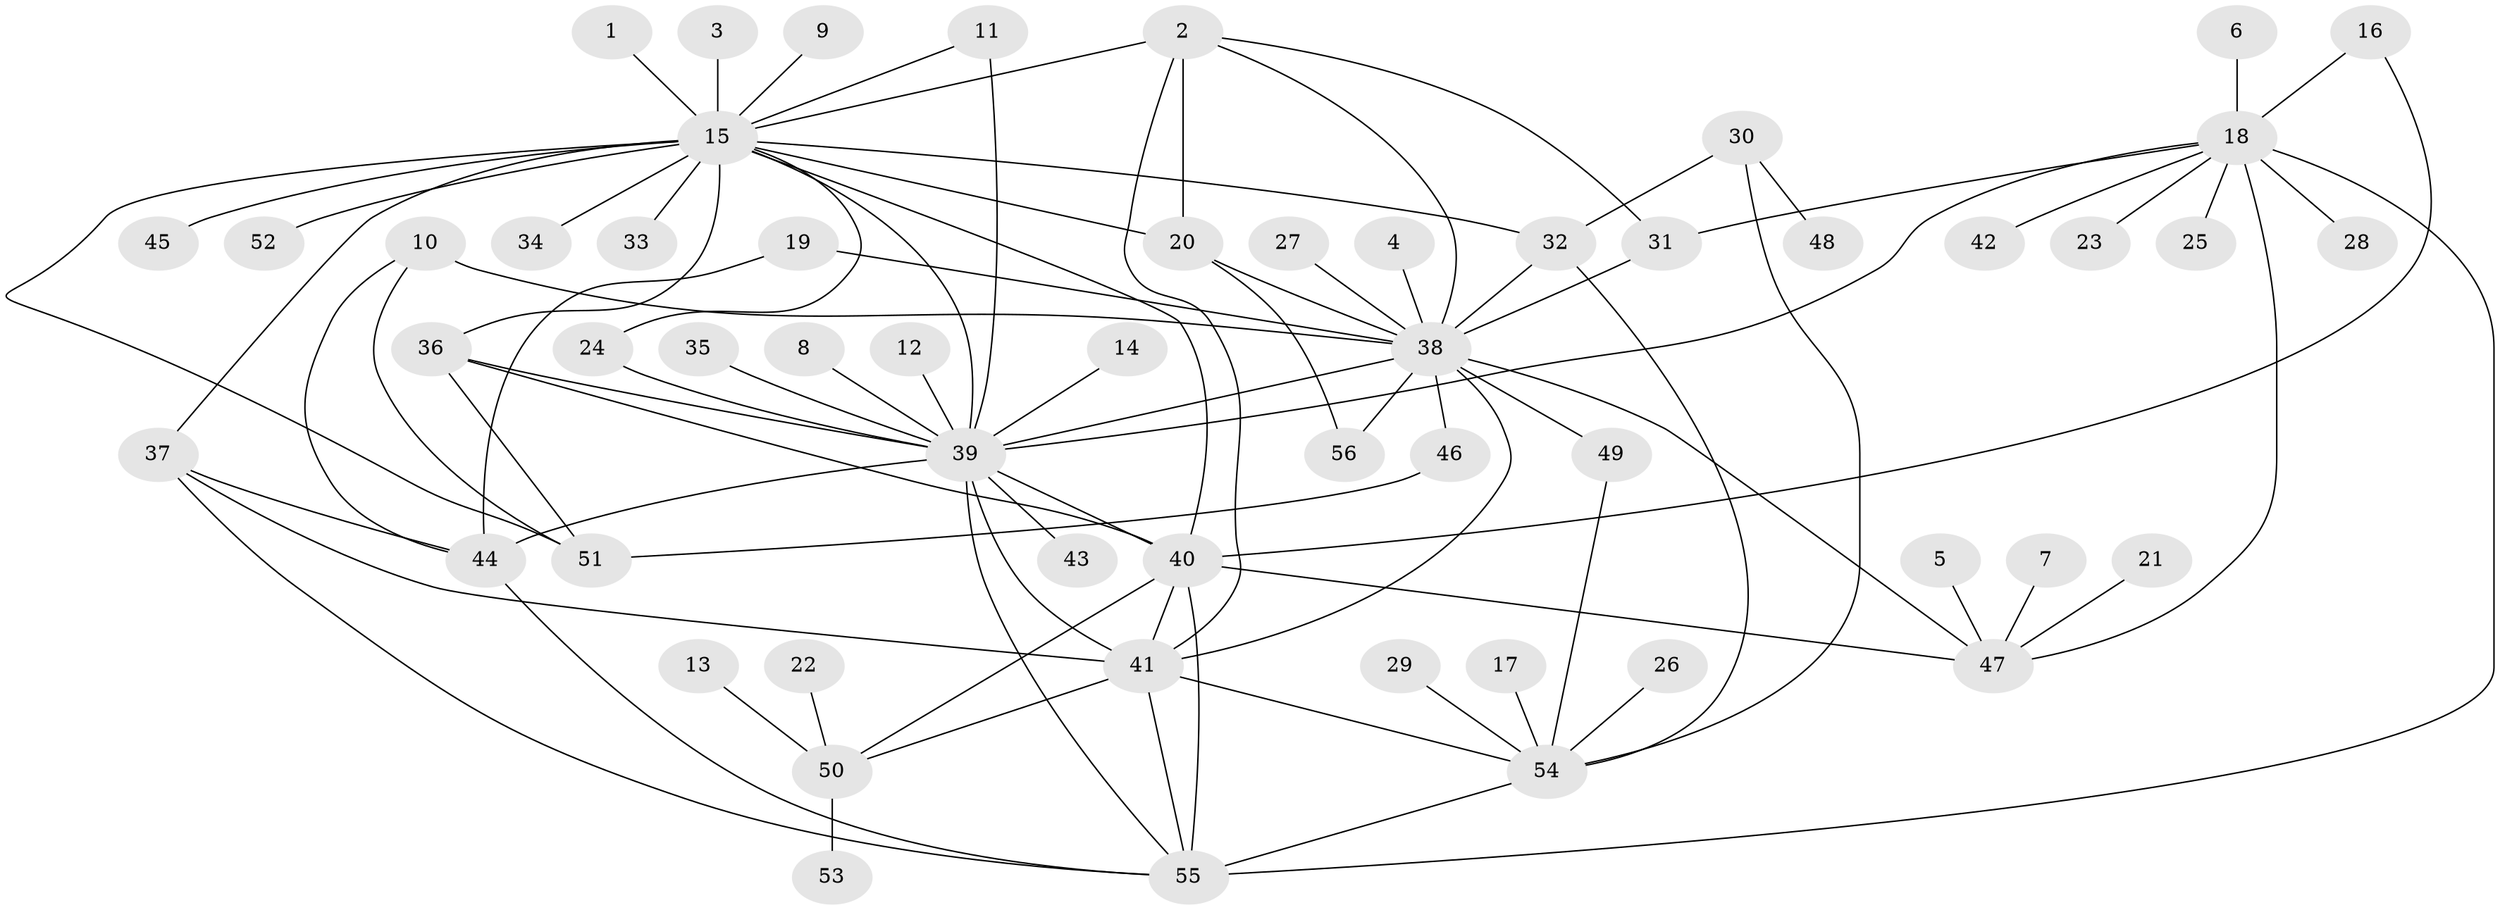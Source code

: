 // original degree distribution, {17: 0.009174311926605505, 6: 0.027522935779816515, 21: 0.009174311926605505, 2: 0.1926605504587156, 4: 0.05504587155963303, 5: 0.027522935779816515, 8: 0.01834862385321101, 1: 0.5321100917431193, 10: 0.009174311926605505, 18: 0.009174311926605505, 3: 0.06422018348623854, 7: 0.027522935779816515, 12: 0.009174311926605505, 13: 0.009174311926605505}
// Generated by graph-tools (version 1.1) at 2025/01/03/09/25 03:01:57]
// undirected, 56 vertices, 90 edges
graph export_dot {
graph [start="1"]
  node [color=gray90,style=filled];
  1;
  2;
  3;
  4;
  5;
  6;
  7;
  8;
  9;
  10;
  11;
  12;
  13;
  14;
  15;
  16;
  17;
  18;
  19;
  20;
  21;
  22;
  23;
  24;
  25;
  26;
  27;
  28;
  29;
  30;
  31;
  32;
  33;
  34;
  35;
  36;
  37;
  38;
  39;
  40;
  41;
  42;
  43;
  44;
  45;
  46;
  47;
  48;
  49;
  50;
  51;
  52;
  53;
  54;
  55;
  56;
  1 -- 15 [weight=1.0];
  2 -- 15 [weight=1.0];
  2 -- 20 [weight=1.0];
  2 -- 31 [weight=1.0];
  2 -- 38 [weight=1.0];
  2 -- 41 [weight=1.0];
  3 -- 15 [weight=1.0];
  4 -- 38 [weight=1.0];
  5 -- 47 [weight=1.0];
  6 -- 18 [weight=1.0];
  7 -- 47 [weight=1.0];
  8 -- 39 [weight=1.0];
  9 -- 15 [weight=1.0];
  10 -- 38 [weight=1.0];
  10 -- 44 [weight=1.0];
  10 -- 51 [weight=1.0];
  11 -- 15 [weight=1.0];
  11 -- 39 [weight=1.0];
  12 -- 39 [weight=1.0];
  13 -- 50 [weight=1.0];
  14 -- 39 [weight=1.0];
  15 -- 20 [weight=1.0];
  15 -- 24 [weight=1.0];
  15 -- 32 [weight=1.0];
  15 -- 33 [weight=1.0];
  15 -- 34 [weight=1.0];
  15 -- 36 [weight=2.0];
  15 -- 37 [weight=1.0];
  15 -- 39 [weight=1.0];
  15 -- 40 [weight=1.0];
  15 -- 45 [weight=1.0];
  15 -- 51 [weight=1.0];
  15 -- 52 [weight=1.0];
  16 -- 18 [weight=1.0];
  16 -- 40 [weight=1.0];
  17 -- 54 [weight=1.0];
  18 -- 23 [weight=1.0];
  18 -- 25 [weight=1.0];
  18 -- 28 [weight=1.0];
  18 -- 31 [weight=1.0];
  18 -- 39 [weight=1.0];
  18 -- 42 [weight=1.0];
  18 -- 47 [weight=1.0];
  18 -- 55 [weight=2.0];
  19 -- 38 [weight=1.0];
  19 -- 44 [weight=2.0];
  20 -- 38 [weight=1.0];
  20 -- 56 [weight=1.0];
  21 -- 47 [weight=1.0];
  22 -- 50 [weight=1.0];
  24 -- 39 [weight=2.0];
  26 -- 54 [weight=1.0];
  27 -- 38 [weight=1.0];
  29 -- 54 [weight=1.0];
  30 -- 32 [weight=1.0];
  30 -- 48 [weight=1.0];
  30 -- 54 [weight=1.0];
  31 -- 38 [weight=1.0];
  32 -- 38 [weight=1.0];
  32 -- 54 [weight=1.0];
  35 -- 39 [weight=1.0];
  36 -- 39 [weight=1.0];
  36 -- 40 [weight=1.0];
  36 -- 51 [weight=1.0];
  37 -- 41 [weight=1.0];
  37 -- 44 [weight=1.0];
  37 -- 55 [weight=1.0];
  38 -- 39 [weight=1.0];
  38 -- 41 [weight=1.0];
  38 -- 46 [weight=1.0];
  38 -- 47 [weight=1.0];
  38 -- 49 [weight=1.0];
  38 -- 56 [weight=1.0];
  39 -- 40 [weight=1.0];
  39 -- 41 [weight=1.0];
  39 -- 43 [weight=1.0];
  39 -- 44 [weight=1.0];
  39 -- 55 [weight=1.0];
  40 -- 41 [weight=1.0];
  40 -- 47 [weight=1.0];
  40 -- 50 [weight=1.0];
  40 -- 55 [weight=1.0];
  41 -- 50 [weight=1.0];
  41 -- 54 [weight=1.0];
  41 -- 55 [weight=1.0];
  44 -- 55 [weight=1.0];
  46 -- 51 [weight=1.0];
  49 -- 54 [weight=1.0];
  50 -- 53 [weight=1.0];
  54 -- 55 [weight=1.0];
}
